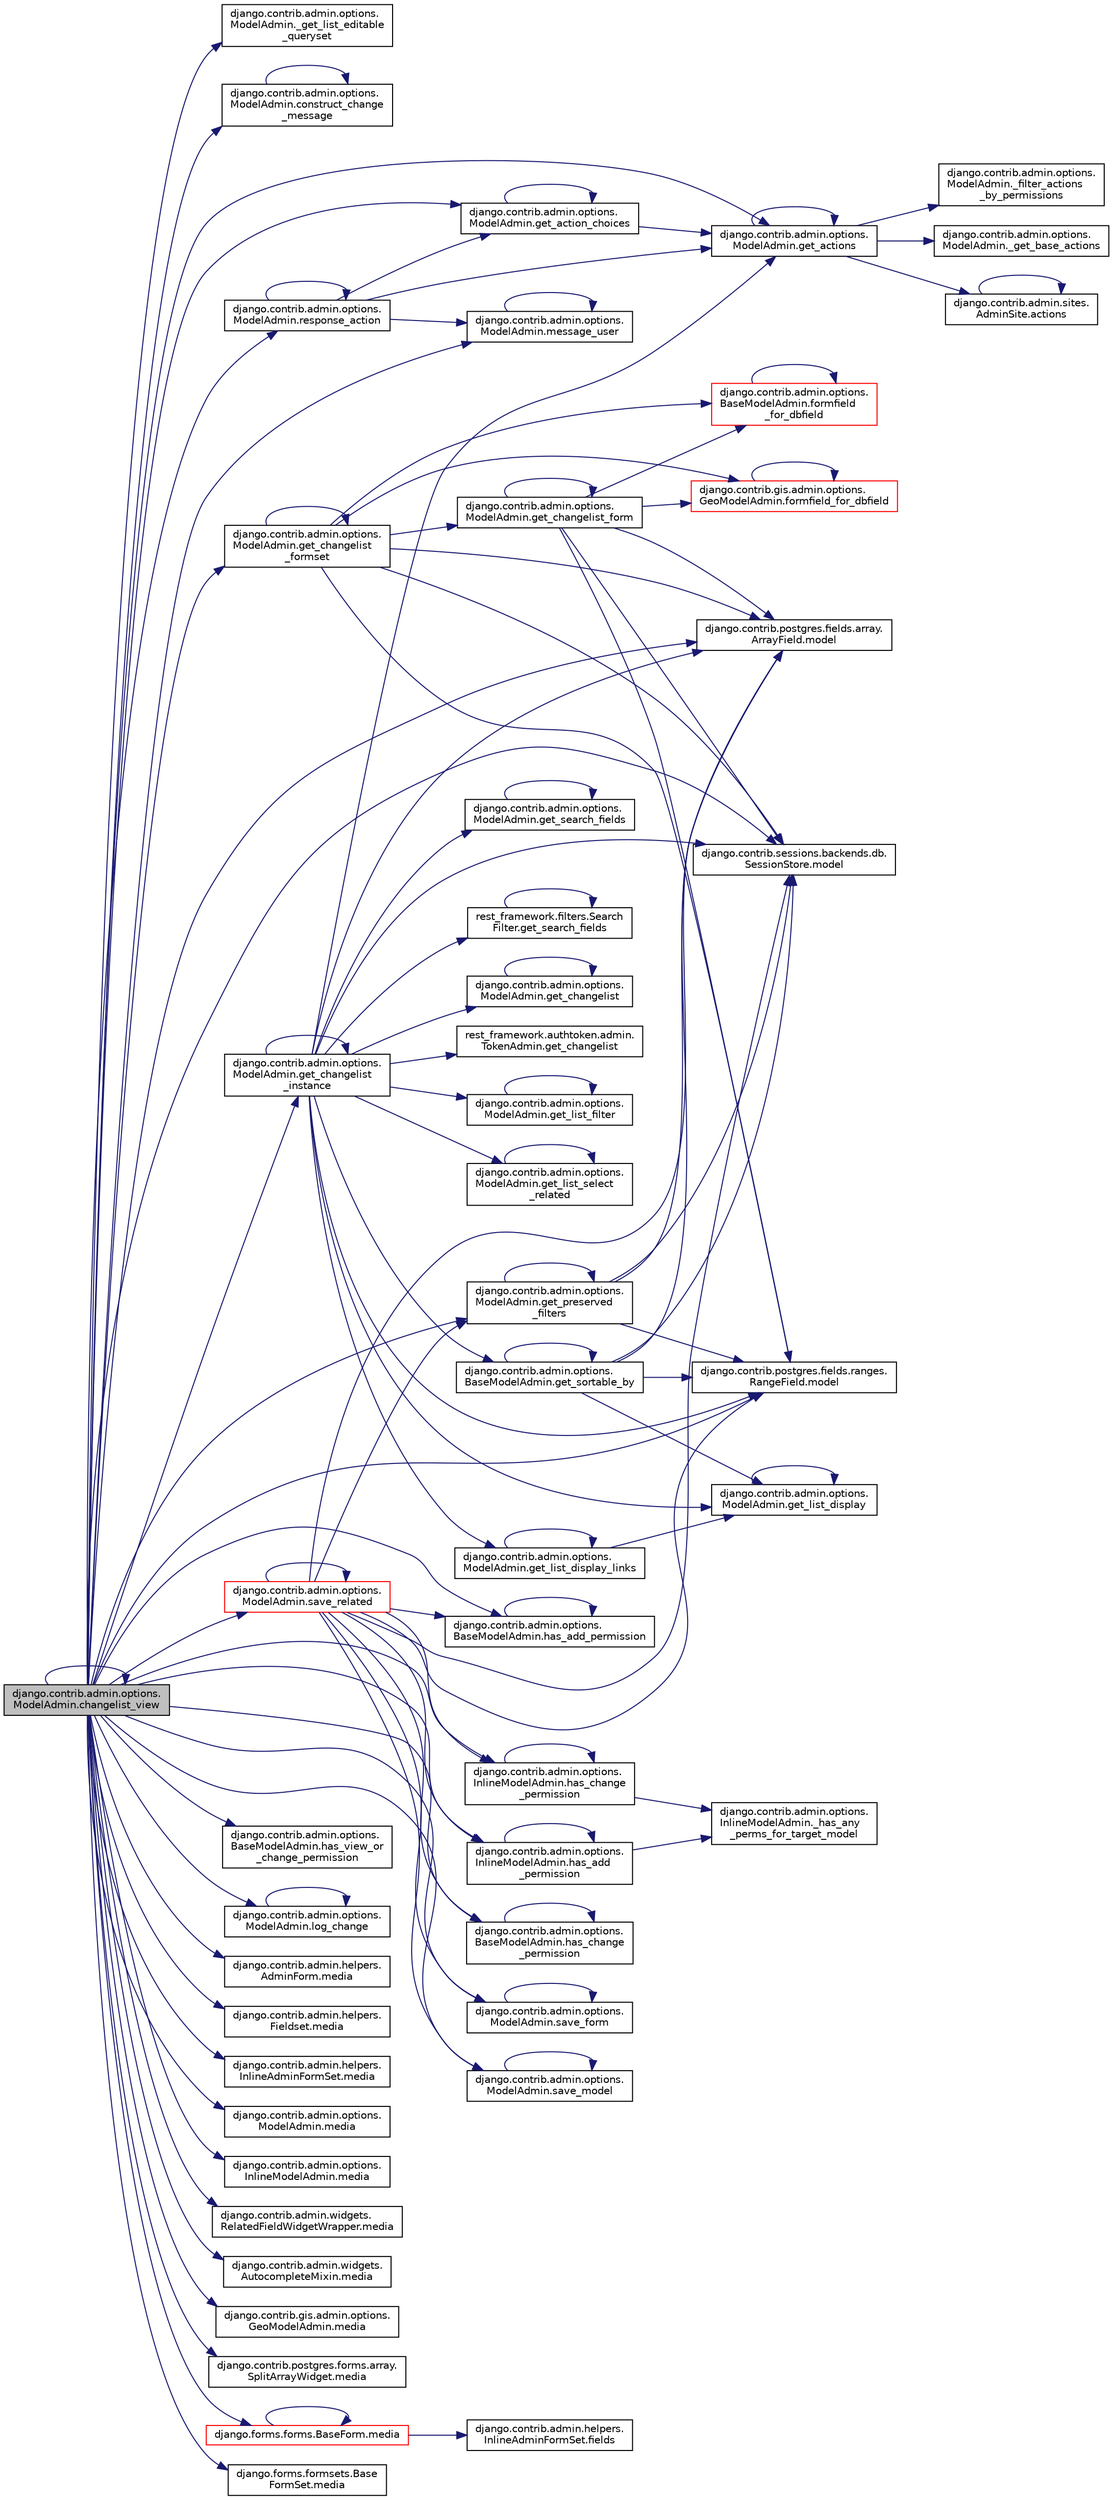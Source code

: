 digraph "django.contrib.admin.options.ModelAdmin.changelist_view"
{
 // LATEX_PDF_SIZE
  edge [fontname="Helvetica",fontsize="10",labelfontname="Helvetica",labelfontsize="10"];
  node [fontname="Helvetica",fontsize="10",shape=record];
  rankdir="LR";
  Node1 [label="django.contrib.admin.options.\lModelAdmin.changelist_view",height=0.2,width=0.4,color="black", fillcolor="grey75", style="filled", fontcolor="black",tooltip=" "];
  Node1 -> Node2 [color="midnightblue",fontsize="10",style="solid",fontname="Helvetica"];
  Node2 [label="django.contrib.admin.options.\lModelAdmin._get_list_editable\l_queryset",height=0.2,width=0.4,color="black", fillcolor="white", style="filled",URL="$d5/d05/classdjango_1_1contrib_1_1admin_1_1options_1_1_model_admin.html#abe8466605822ca32352eecb28f2280ce",tooltip=" "];
  Node1 -> Node1 [color="midnightblue",fontsize="10",style="solid",fontname="Helvetica"];
  Node1 -> Node3 [color="midnightblue",fontsize="10",style="solid",fontname="Helvetica"];
  Node3 [label="django.contrib.admin.options.\lModelAdmin.construct_change\l_message",height=0.2,width=0.4,color="black", fillcolor="white", style="filled",URL="$d5/d05/classdjango_1_1contrib_1_1admin_1_1options_1_1_model_admin.html#a272a3481b4efcddff16312fb282ecc46",tooltip=" "];
  Node3 -> Node3 [color="midnightblue",fontsize="10",style="solid",fontname="Helvetica"];
  Node1 -> Node4 [color="midnightblue",fontsize="10",style="solid",fontname="Helvetica"];
  Node4 [label="django.contrib.admin.options.\lModelAdmin.get_action_choices",height=0.2,width=0.4,color="black", fillcolor="white", style="filled",URL="$d5/d05/classdjango_1_1contrib_1_1admin_1_1options_1_1_model_admin.html#a28d18cdcf097974742f0e87bc39ee419",tooltip=" "];
  Node4 -> Node4 [color="midnightblue",fontsize="10",style="solid",fontname="Helvetica"];
  Node4 -> Node5 [color="midnightblue",fontsize="10",style="solid",fontname="Helvetica"];
  Node5 [label="django.contrib.admin.options.\lModelAdmin.get_actions",height=0.2,width=0.4,color="black", fillcolor="white", style="filled",URL="$d5/d05/classdjango_1_1contrib_1_1admin_1_1options_1_1_model_admin.html#a18360f20a3d210ded48ea4643a05093f",tooltip=" "];
  Node5 -> Node6 [color="midnightblue",fontsize="10",style="solid",fontname="Helvetica"];
  Node6 [label="django.contrib.admin.options.\lModelAdmin._filter_actions\l_by_permissions",height=0.2,width=0.4,color="black", fillcolor="white", style="filled",URL="$d5/d05/classdjango_1_1contrib_1_1admin_1_1options_1_1_model_admin.html#abf9034584a00fae5cccc44f14e6436d1",tooltip=" "];
  Node5 -> Node7 [color="midnightblue",fontsize="10",style="solid",fontname="Helvetica"];
  Node7 [label="django.contrib.admin.options.\lModelAdmin._get_base_actions",height=0.2,width=0.4,color="black", fillcolor="white", style="filled",URL="$d5/d05/classdjango_1_1contrib_1_1admin_1_1options_1_1_model_admin.html#a41ab7a7991cd6697637ad18f6487fb09",tooltip=" "];
  Node5 -> Node8 [color="midnightblue",fontsize="10",style="solid",fontname="Helvetica"];
  Node8 [label="django.contrib.admin.sites.\lAdminSite.actions",height=0.2,width=0.4,color="black", fillcolor="white", style="filled",URL="$df/dba/classdjango_1_1contrib_1_1admin_1_1sites_1_1_admin_site.html#a13215f2700042f55f27bb7afe56bdc08",tooltip=" "];
  Node8 -> Node8 [color="midnightblue",fontsize="10",style="solid",fontname="Helvetica"];
  Node5 -> Node5 [color="midnightblue",fontsize="10",style="solid",fontname="Helvetica"];
  Node1 -> Node5 [color="midnightblue",fontsize="10",style="solid",fontname="Helvetica"];
  Node1 -> Node9 [color="midnightblue",fontsize="10",style="solid",fontname="Helvetica"];
  Node9 [label="django.contrib.admin.options.\lModelAdmin.get_changelist\l_formset",height=0.2,width=0.4,color="black", fillcolor="white", style="filled",URL="$d5/d05/classdjango_1_1contrib_1_1admin_1_1options_1_1_model_admin.html#a4669f29f27a6a9d4d80fc26178c936be",tooltip=" "];
  Node9 -> Node10 [color="midnightblue",fontsize="10",style="solid",fontname="Helvetica"];
  Node10 [label="django.contrib.admin.options.\lBaseModelAdmin.formfield\l_for_dbfield",height=0.2,width=0.4,color="red", fillcolor="white", style="filled",URL="$d3/dd6/classdjango_1_1contrib_1_1admin_1_1options_1_1_base_model_admin.html#a763092905fe6cb6642338c22bef0af1f",tooltip=" "];
  Node10 -> Node10 [color="midnightblue",fontsize="10",style="solid",fontname="Helvetica"];
  Node9 -> Node17 [color="midnightblue",fontsize="10",style="solid",fontname="Helvetica"];
  Node17 [label="django.contrib.gis.admin.options.\lGeoModelAdmin.formfield_for_dbfield",height=0.2,width=0.4,color="red", fillcolor="white", style="filled",URL="$d6/d9a/classdjango_1_1contrib_1_1gis_1_1admin_1_1options_1_1_geo_model_admin.html#aedda72e6fdc9e3f3c1fee4925f6eba2a",tooltip=" "];
  Node17 -> Node17 [color="midnightblue",fontsize="10",style="solid",fontname="Helvetica"];
  Node9 -> Node49 [color="midnightblue",fontsize="10",style="solid",fontname="Helvetica"];
  Node49 [label="django.contrib.admin.options.\lModelAdmin.get_changelist_form",height=0.2,width=0.4,color="black", fillcolor="white", style="filled",URL="$d5/d05/classdjango_1_1contrib_1_1admin_1_1options_1_1_model_admin.html#a40cf0a4f0982a14a41bb9ecbc55d908e",tooltip=" "];
  Node49 -> Node10 [color="midnightblue",fontsize="10",style="solid",fontname="Helvetica"];
  Node49 -> Node17 [color="midnightblue",fontsize="10",style="solid",fontname="Helvetica"];
  Node49 -> Node49 [color="midnightblue",fontsize="10",style="solid",fontname="Helvetica"];
  Node49 -> Node50 [color="midnightblue",fontsize="10",style="solid",fontname="Helvetica"];
  Node50 [label="django.contrib.postgres.fields.array.\lArrayField.model",height=0.2,width=0.4,color="black", fillcolor="white", style="filled",URL="$dc/ddf/classdjango_1_1contrib_1_1postgres_1_1fields_1_1array_1_1_array_field.html#a43ec884d709f829e50c6881dc369ce94",tooltip=" "];
  Node49 -> Node51 [color="midnightblue",fontsize="10",style="solid",fontname="Helvetica"];
  Node51 [label="django.contrib.postgres.fields.ranges.\lRangeField.model",height=0.2,width=0.4,color="black", fillcolor="white", style="filled",URL="$d5/d99/classdjango_1_1contrib_1_1postgres_1_1fields_1_1ranges_1_1_range_field.html#a5f5cfd6917f141914484d606279cf20a",tooltip=" "];
  Node49 -> Node52 [color="midnightblue",fontsize="10",style="solid",fontname="Helvetica"];
  Node52 [label="django.contrib.sessions.backends.db.\lSessionStore.model",height=0.2,width=0.4,color="black", fillcolor="white", style="filled",URL="$d2/d1a/classdjango_1_1contrib_1_1sessions_1_1backends_1_1db_1_1_session_store.html#a9b2f42869f296eab5fab4dd5867285df",tooltip=" "];
  Node9 -> Node9 [color="midnightblue",fontsize="10",style="solid",fontname="Helvetica"];
  Node9 -> Node50 [color="midnightblue",fontsize="10",style="solid",fontname="Helvetica"];
  Node9 -> Node51 [color="midnightblue",fontsize="10",style="solid",fontname="Helvetica"];
  Node9 -> Node52 [color="midnightblue",fontsize="10",style="solid",fontname="Helvetica"];
  Node1 -> Node53 [color="midnightblue",fontsize="10",style="solid",fontname="Helvetica"];
  Node53 [label="django.contrib.admin.options.\lModelAdmin.get_changelist\l_instance",height=0.2,width=0.4,color="black", fillcolor="white", style="filled",URL="$d5/d05/classdjango_1_1contrib_1_1admin_1_1options_1_1_model_admin.html#a77627001bb3f46295f78a2dd5f892254",tooltip=" "];
  Node53 -> Node5 [color="midnightblue",fontsize="10",style="solid",fontname="Helvetica"];
  Node53 -> Node54 [color="midnightblue",fontsize="10",style="solid",fontname="Helvetica"];
  Node54 [label="django.contrib.admin.options.\lModelAdmin.get_changelist",height=0.2,width=0.4,color="black", fillcolor="white", style="filled",URL="$d5/d05/classdjango_1_1contrib_1_1admin_1_1options_1_1_model_admin.html#a3923d537ad741a1d3f3764c70fdef314",tooltip=" "];
  Node54 -> Node54 [color="midnightblue",fontsize="10",style="solid",fontname="Helvetica"];
  Node53 -> Node55 [color="midnightblue",fontsize="10",style="solid",fontname="Helvetica"];
  Node55 [label="rest_framework.authtoken.admin.\lTokenAdmin.get_changelist",height=0.2,width=0.4,color="black", fillcolor="white", style="filled",URL="$dd/d7c/classrest__framework_1_1authtoken_1_1admin_1_1_token_admin.html#a969243ca767d326952f9a4024e79e6f1",tooltip=" "];
  Node53 -> Node53 [color="midnightblue",fontsize="10",style="solid",fontname="Helvetica"];
  Node53 -> Node56 [color="midnightblue",fontsize="10",style="solid",fontname="Helvetica"];
  Node56 [label="django.contrib.admin.options.\lModelAdmin.get_list_display",height=0.2,width=0.4,color="black", fillcolor="white", style="filled",URL="$d5/d05/classdjango_1_1contrib_1_1admin_1_1options_1_1_model_admin.html#a59fd2d5fcec29211f783e172c6c6d004",tooltip=" "];
  Node56 -> Node56 [color="midnightblue",fontsize="10",style="solid",fontname="Helvetica"];
  Node53 -> Node57 [color="midnightblue",fontsize="10",style="solid",fontname="Helvetica"];
  Node57 [label="django.contrib.admin.options.\lModelAdmin.get_list_display_links",height=0.2,width=0.4,color="black", fillcolor="white", style="filled",URL="$d5/d05/classdjango_1_1contrib_1_1admin_1_1options_1_1_model_admin.html#a3a30bee411c386f816945834c44d8487",tooltip=" "];
  Node57 -> Node56 [color="midnightblue",fontsize="10",style="solid",fontname="Helvetica"];
  Node57 -> Node57 [color="midnightblue",fontsize="10",style="solid",fontname="Helvetica"];
  Node53 -> Node58 [color="midnightblue",fontsize="10",style="solid",fontname="Helvetica"];
  Node58 [label="django.contrib.admin.options.\lModelAdmin.get_list_filter",height=0.2,width=0.4,color="black", fillcolor="white", style="filled",URL="$d5/d05/classdjango_1_1contrib_1_1admin_1_1options_1_1_model_admin.html#a6249b8f66b16ecd7550d76f58ca7b08c",tooltip=" "];
  Node58 -> Node58 [color="midnightblue",fontsize="10",style="solid",fontname="Helvetica"];
  Node53 -> Node59 [color="midnightblue",fontsize="10",style="solid",fontname="Helvetica"];
  Node59 [label="django.contrib.admin.options.\lModelAdmin.get_list_select\l_related",height=0.2,width=0.4,color="black", fillcolor="white", style="filled",URL="$d5/d05/classdjango_1_1contrib_1_1admin_1_1options_1_1_model_admin.html#a2da21c8b75902dda86e16d521f6d600a",tooltip=" "];
  Node59 -> Node59 [color="midnightblue",fontsize="10",style="solid",fontname="Helvetica"];
  Node53 -> Node60 [color="midnightblue",fontsize="10",style="solid",fontname="Helvetica"];
  Node60 [label="django.contrib.admin.options.\lModelAdmin.get_search_fields",height=0.2,width=0.4,color="black", fillcolor="white", style="filled",URL="$d5/d05/classdjango_1_1contrib_1_1admin_1_1options_1_1_model_admin.html#ae2c21be64ea9b1d300305dec79ded29f",tooltip=" "];
  Node60 -> Node60 [color="midnightblue",fontsize="10",style="solid",fontname="Helvetica"];
  Node53 -> Node61 [color="midnightblue",fontsize="10",style="solid",fontname="Helvetica"];
  Node61 [label="rest_framework.filters.Search\lFilter.get_search_fields",height=0.2,width=0.4,color="black", fillcolor="white", style="filled",URL="$dd/d45/classrest__framework_1_1filters_1_1_search_filter.html#a09d13aa808ece39934891954c4443680",tooltip=" "];
  Node61 -> Node61 [color="midnightblue",fontsize="10",style="solid",fontname="Helvetica"];
  Node53 -> Node62 [color="midnightblue",fontsize="10",style="solid",fontname="Helvetica"];
  Node62 [label="django.contrib.admin.options.\lBaseModelAdmin.get_sortable_by",height=0.2,width=0.4,color="black", fillcolor="white", style="filled",URL="$d3/dd6/classdjango_1_1contrib_1_1admin_1_1options_1_1_base_model_admin.html#a0b4a82b7c2998cd7c3e6a18f01092273",tooltip=" "];
  Node62 -> Node56 [color="midnightblue",fontsize="10",style="solid",fontname="Helvetica"];
  Node62 -> Node62 [color="midnightblue",fontsize="10",style="solid",fontname="Helvetica"];
  Node62 -> Node50 [color="midnightblue",fontsize="10",style="solid",fontname="Helvetica"];
  Node62 -> Node51 [color="midnightblue",fontsize="10",style="solid",fontname="Helvetica"];
  Node62 -> Node52 [color="midnightblue",fontsize="10",style="solid",fontname="Helvetica"];
  Node53 -> Node50 [color="midnightblue",fontsize="10",style="solid",fontname="Helvetica"];
  Node53 -> Node51 [color="midnightblue",fontsize="10",style="solid",fontname="Helvetica"];
  Node53 -> Node52 [color="midnightblue",fontsize="10",style="solid",fontname="Helvetica"];
  Node1 -> Node63 [color="midnightblue",fontsize="10",style="solid",fontname="Helvetica"];
  Node63 [label="django.contrib.admin.options.\lModelAdmin.get_preserved\l_filters",height=0.2,width=0.4,color="black", fillcolor="white", style="filled",URL="$d5/d05/classdjango_1_1contrib_1_1admin_1_1options_1_1_model_admin.html#a7ef4e53bb5ae008991aa2bb9ce5e4810",tooltip=" "];
  Node63 -> Node63 [color="midnightblue",fontsize="10",style="solid",fontname="Helvetica"];
  Node63 -> Node50 [color="midnightblue",fontsize="10",style="solid",fontname="Helvetica"];
  Node63 -> Node51 [color="midnightblue",fontsize="10",style="solid",fontname="Helvetica"];
  Node63 -> Node52 [color="midnightblue",fontsize="10",style="solid",fontname="Helvetica"];
  Node1 -> Node64 [color="midnightblue",fontsize="10",style="solid",fontname="Helvetica"];
  Node64 [label="django.contrib.admin.options.\lBaseModelAdmin.has_add_permission",height=0.2,width=0.4,color="black", fillcolor="white", style="filled",URL="$d3/dd6/classdjango_1_1contrib_1_1admin_1_1options_1_1_base_model_admin.html#a42183e7d4e76c641eb9f3fe70a1665cc",tooltip=" "];
  Node64 -> Node64 [color="midnightblue",fontsize="10",style="solid",fontname="Helvetica"];
  Node1 -> Node65 [color="midnightblue",fontsize="10",style="solid",fontname="Helvetica"];
  Node65 [label="django.contrib.admin.options.\lInlineModelAdmin.has_add\l_permission",height=0.2,width=0.4,color="black", fillcolor="white", style="filled",URL="$db/dbb/classdjango_1_1contrib_1_1admin_1_1options_1_1_inline_model_admin.html#a1fb6dce08947b3044a07a87f0cdcb8d5",tooltip=" "];
  Node65 -> Node66 [color="midnightblue",fontsize="10",style="solid",fontname="Helvetica"];
  Node66 [label="django.contrib.admin.options.\lInlineModelAdmin._has_any\l_perms_for_target_model",height=0.2,width=0.4,color="black", fillcolor="white", style="filled",URL="$db/dbb/classdjango_1_1contrib_1_1admin_1_1options_1_1_inline_model_admin.html#a9a848b57ecdac8d4f211a53e62720523",tooltip=" "];
  Node65 -> Node65 [color="midnightblue",fontsize="10",style="solid",fontname="Helvetica"];
  Node1 -> Node67 [color="midnightblue",fontsize="10",style="solid",fontname="Helvetica"];
  Node67 [label="django.contrib.admin.options.\lBaseModelAdmin.has_change\l_permission",height=0.2,width=0.4,color="black", fillcolor="white", style="filled",URL="$d3/dd6/classdjango_1_1contrib_1_1admin_1_1options_1_1_base_model_admin.html#a4277a867d799a4ba8c1b113bd891b48b",tooltip=" "];
  Node67 -> Node67 [color="midnightblue",fontsize="10",style="solid",fontname="Helvetica"];
  Node1 -> Node68 [color="midnightblue",fontsize="10",style="solid",fontname="Helvetica"];
  Node68 [label="django.contrib.admin.options.\lInlineModelAdmin.has_change\l_permission",height=0.2,width=0.4,color="black", fillcolor="white", style="filled",URL="$db/dbb/classdjango_1_1contrib_1_1admin_1_1options_1_1_inline_model_admin.html#a055fbe72f6d25685cb0c8aeba33312bc",tooltip=" "];
  Node68 -> Node66 [color="midnightblue",fontsize="10",style="solid",fontname="Helvetica"];
  Node68 -> Node68 [color="midnightblue",fontsize="10",style="solid",fontname="Helvetica"];
  Node1 -> Node69 [color="midnightblue",fontsize="10",style="solid",fontname="Helvetica"];
  Node69 [label="django.contrib.admin.options.\lBaseModelAdmin.has_view_or\l_change_permission",height=0.2,width=0.4,color="black", fillcolor="white", style="filled",URL="$d3/dd6/classdjango_1_1contrib_1_1admin_1_1options_1_1_base_model_admin.html#a3e2e1b12cb6f9236136c3413542edb3a",tooltip=" "];
  Node1 -> Node70 [color="midnightblue",fontsize="10",style="solid",fontname="Helvetica"];
  Node70 [label="django.contrib.admin.options.\lModelAdmin.log_change",height=0.2,width=0.4,color="black", fillcolor="white", style="filled",URL="$d5/d05/classdjango_1_1contrib_1_1admin_1_1options_1_1_model_admin.html#ae75e8f5048939e928e649d9d1f35c9c0",tooltip=" "];
  Node70 -> Node70 [color="midnightblue",fontsize="10",style="solid",fontname="Helvetica"];
  Node1 -> Node71 [color="midnightblue",fontsize="10",style="solid",fontname="Helvetica"];
  Node71 [label="django.contrib.admin.helpers.\lAdminForm.media",height=0.2,width=0.4,color="black", fillcolor="white", style="filled",URL="$d1/df3/classdjango_1_1contrib_1_1admin_1_1helpers_1_1_admin_form.html#a91f83f321b784be7877e311baf318562",tooltip=" "];
  Node1 -> Node72 [color="midnightblue",fontsize="10",style="solid",fontname="Helvetica"];
  Node72 [label="django.contrib.admin.helpers.\lFieldset.media",height=0.2,width=0.4,color="black", fillcolor="white", style="filled",URL="$db/d0e/classdjango_1_1contrib_1_1admin_1_1helpers_1_1_fieldset.html#a635f1cb4a2566f6e17888278cabcbc02",tooltip=" "];
  Node1 -> Node73 [color="midnightblue",fontsize="10",style="solid",fontname="Helvetica"];
  Node73 [label="django.contrib.admin.helpers.\lInlineAdminFormSet.media",height=0.2,width=0.4,color="black", fillcolor="white", style="filled",URL="$db/d43/classdjango_1_1contrib_1_1admin_1_1helpers_1_1_inline_admin_form_set.html#acd0deda68a575db3b93861e294836b99",tooltip=" "];
  Node1 -> Node74 [color="midnightblue",fontsize="10",style="solid",fontname="Helvetica"];
  Node74 [label="django.contrib.admin.options.\lModelAdmin.media",height=0.2,width=0.4,color="black", fillcolor="white", style="filled",URL="$d5/d05/classdjango_1_1contrib_1_1admin_1_1options_1_1_model_admin.html#a78a3779b72d0542e663e54402fb6d7fa",tooltip=" "];
  Node1 -> Node75 [color="midnightblue",fontsize="10",style="solid",fontname="Helvetica"];
  Node75 [label="django.contrib.admin.options.\lInlineModelAdmin.media",height=0.2,width=0.4,color="black", fillcolor="white", style="filled",URL="$db/dbb/classdjango_1_1contrib_1_1admin_1_1options_1_1_inline_model_admin.html#ab7eda2a5ce79f429d201f2113b576af3",tooltip=" "];
  Node1 -> Node76 [color="midnightblue",fontsize="10",style="solid",fontname="Helvetica"];
  Node76 [label="django.contrib.admin.widgets.\lRelatedFieldWidgetWrapper.media",height=0.2,width=0.4,color="black", fillcolor="white", style="filled",URL="$d0/df0/classdjango_1_1contrib_1_1admin_1_1widgets_1_1_related_field_widget_wrapper.html#a5c9afc4c73f7678b5d99e70832afc386",tooltip=" "];
  Node1 -> Node77 [color="midnightblue",fontsize="10",style="solid",fontname="Helvetica"];
  Node77 [label="django.contrib.admin.widgets.\lAutocompleteMixin.media",height=0.2,width=0.4,color="black", fillcolor="white", style="filled",URL="$de/d3c/classdjango_1_1contrib_1_1admin_1_1widgets_1_1_autocomplete_mixin.html#a0d5bc2cf93d2447ae1a05cacafe1101b",tooltip=" "];
  Node1 -> Node78 [color="midnightblue",fontsize="10",style="solid",fontname="Helvetica"];
  Node78 [label="django.contrib.gis.admin.options.\lGeoModelAdmin.media",height=0.2,width=0.4,color="black", fillcolor="white", style="filled",URL="$d6/d9a/classdjango_1_1contrib_1_1gis_1_1admin_1_1options_1_1_geo_model_admin.html#a2bb43cb65b0e7acebdfee2fe0eb73612",tooltip=" "];
  Node1 -> Node79 [color="midnightblue",fontsize="10",style="solid",fontname="Helvetica"];
  Node79 [label="django.contrib.postgres.forms.array.\lSplitArrayWidget.media",height=0.2,width=0.4,color="black", fillcolor="white", style="filled",URL="$d3/d50/classdjango_1_1contrib_1_1postgres_1_1forms_1_1array_1_1_split_array_widget.html#a597ff100c1869de28731ad48e664e390",tooltip=" "];
  Node1 -> Node80 [color="midnightblue",fontsize="10",style="solid",fontname="Helvetica"];
  Node80 [label="django.forms.forms.BaseForm.media",height=0.2,width=0.4,color="red", fillcolor="white", style="filled",URL="$d8/d44/classdjango_1_1forms_1_1forms_1_1_base_form.html#af5bc2779abc8b01ffdfe0345dfd90634",tooltip=" "];
  Node80 -> Node81 [color="midnightblue",fontsize="10",style="solid",fontname="Helvetica"];
  Node81 [label="django.contrib.admin.helpers.\lInlineAdminFormSet.fields",height=0.2,width=0.4,color="black", fillcolor="white", style="filled",URL="$db/d43/classdjango_1_1contrib_1_1admin_1_1helpers_1_1_inline_admin_form_set.html#a05da4b8d8905c6773882ad9d9219e56f",tooltip=" "];
  Node80 -> Node80 [color="midnightblue",fontsize="10",style="solid",fontname="Helvetica"];
  Node1 -> Node114 [color="midnightblue",fontsize="10",style="solid",fontname="Helvetica"];
  Node114 [label="django.forms.formsets.Base\lFormSet.media",height=0.2,width=0.4,color="black", fillcolor="white", style="filled",URL="$d5/d7f/classdjango_1_1forms_1_1formsets_1_1_base_form_set.html#a9d72f5338abb7386a42cfbe48bf2b18c",tooltip=" "];
  Node1 -> Node115 [color="midnightblue",fontsize="10",style="solid",fontname="Helvetica"];
  Node115 [label="django.contrib.admin.options.\lModelAdmin.message_user",height=0.2,width=0.4,color="black", fillcolor="white", style="filled",URL="$d5/d05/classdjango_1_1contrib_1_1admin_1_1options_1_1_model_admin.html#a7f79d20a4e8dbea317c386e068e60f10",tooltip=" "];
  Node115 -> Node115 [color="midnightblue",fontsize="10",style="solid",fontname="Helvetica"];
  Node1 -> Node50 [color="midnightblue",fontsize="10",style="solid",fontname="Helvetica"];
  Node1 -> Node51 [color="midnightblue",fontsize="10",style="solid",fontname="Helvetica"];
  Node1 -> Node52 [color="midnightblue",fontsize="10",style="solid",fontname="Helvetica"];
  Node1 -> Node116 [color="midnightblue",fontsize="10",style="solid",fontname="Helvetica"];
  Node116 [label="django.contrib.admin.options.\lModelAdmin.response_action",height=0.2,width=0.4,color="black", fillcolor="white", style="filled",URL="$d5/d05/classdjango_1_1contrib_1_1admin_1_1options_1_1_model_admin.html#a3c460b92c84678ac41d455e3e891961f",tooltip=" "];
  Node116 -> Node4 [color="midnightblue",fontsize="10",style="solid",fontname="Helvetica"];
  Node116 -> Node5 [color="midnightblue",fontsize="10",style="solid",fontname="Helvetica"];
  Node116 -> Node115 [color="midnightblue",fontsize="10",style="solid",fontname="Helvetica"];
  Node116 -> Node116 [color="midnightblue",fontsize="10",style="solid",fontname="Helvetica"];
  Node1 -> Node117 [color="midnightblue",fontsize="10",style="solid",fontname="Helvetica"];
  Node117 [label="django.contrib.admin.options.\lModelAdmin.save_form",height=0.2,width=0.4,color="black", fillcolor="white", style="filled",URL="$d5/d05/classdjango_1_1contrib_1_1admin_1_1options_1_1_model_admin.html#a12a97f6122978f998d92d24b11c086db",tooltip=" "];
  Node117 -> Node117 [color="midnightblue",fontsize="10",style="solid",fontname="Helvetica"];
  Node1 -> Node118 [color="midnightblue",fontsize="10",style="solid",fontname="Helvetica"];
  Node118 [label="django.contrib.admin.options.\lModelAdmin.save_model",height=0.2,width=0.4,color="black", fillcolor="white", style="filled",URL="$d5/d05/classdjango_1_1contrib_1_1admin_1_1options_1_1_model_admin.html#ae951afd1543df5c2a7fe9ff6f799fc42",tooltip=" "];
  Node118 -> Node118 [color="midnightblue",fontsize="10",style="solid",fontname="Helvetica"];
  Node1 -> Node119 [color="midnightblue",fontsize="10",style="solid",fontname="Helvetica"];
  Node119 [label="django.contrib.admin.options.\lModelAdmin.save_related",height=0.2,width=0.4,color="red", fillcolor="white", style="filled",URL="$d5/d05/classdjango_1_1contrib_1_1admin_1_1options_1_1_model_admin.html#a765325eaac5c72bca4c5d2977c87d6fc",tooltip=" "];
  Node119 -> Node63 [color="midnightblue",fontsize="10",style="solid",fontname="Helvetica"];
  Node119 -> Node64 [color="midnightblue",fontsize="10",style="solid",fontname="Helvetica"];
  Node119 -> Node65 [color="midnightblue",fontsize="10",style="solid",fontname="Helvetica"];
  Node119 -> Node67 [color="midnightblue",fontsize="10",style="solid",fontname="Helvetica"];
  Node119 -> Node68 [color="midnightblue",fontsize="10",style="solid",fontname="Helvetica"];
  Node119 -> Node50 [color="midnightblue",fontsize="10",style="solid",fontname="Helvetica"];
  Node119 -> Node51 [color="midnightblue",fontsize="10",style="solid",fontname="Helvetica"];
  Node119 -> Node52 [color="midnightblue",fontsize="10",style="solid",fontname="Helvetica"];
  Node119 -> Node117 [color="midnightblue",fontsize="10",style="solid",fontname="Helvetica"];
  Node119 -> Node118 [color="midnightblue",fontsize="10",style="solid",fontname="Helvetica"];
  Node119 -> Node119 [color="midnightblue",fontsize="10",style="solid",fontname="Helvetica"];
}
